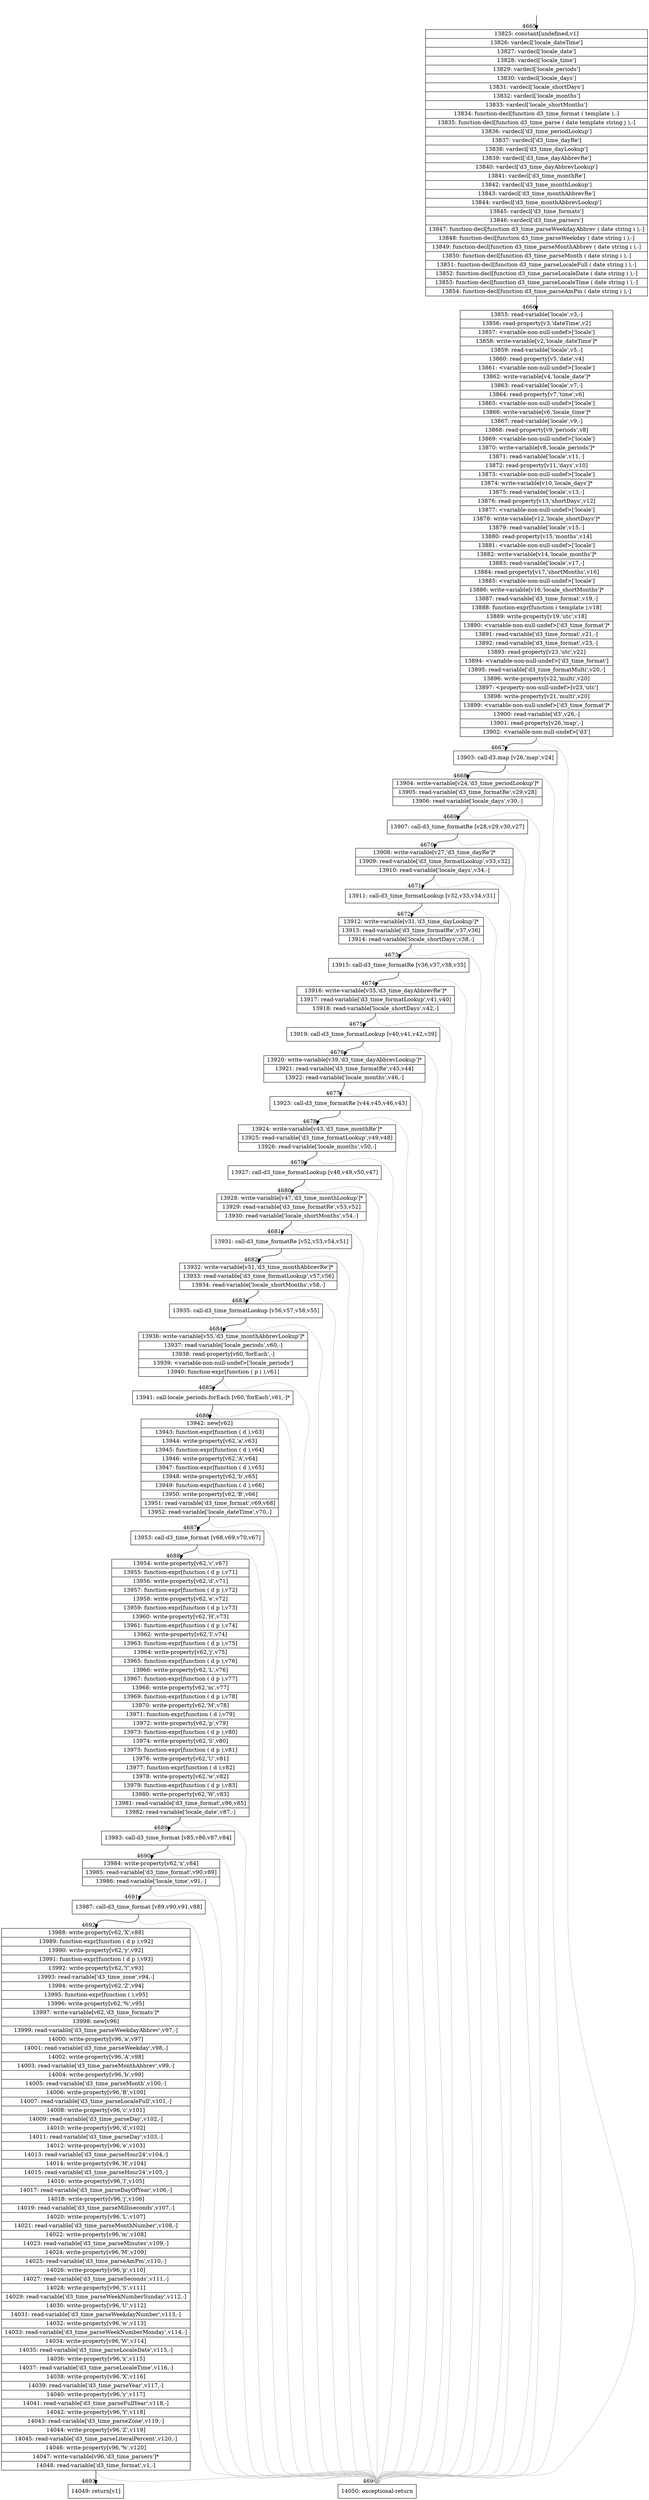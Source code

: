 digraph {
rankdir="TD"
BB_entry402[shape=none,label=""];
BB_entry402 -> BB4665 [tailport=s, headport=n, headlabel="    4665"]
BB4665 [shape=record label="{13825: constant[undefined,v1]|13826: vardecl['locale_dateTime']|13827: vardecl['locale_date']|13828: vardecl['locale_time']|13829: vardecl['locale_periods']|13830: vardecl['locale_days']|13831: vardecl['locale_shortDays']|13832: vardecl['locale_months']|13833: vardecl['locale_shortMonths']|13834: function-decl[function d3_time_format ( template ),-]|13835: function-decl[function d3_time_parse ( date template string j ),-]|13836: vardecl['d3_time_periodLookup']|13837: vardecl['d3_time_dayRe']|13838: vardecl['d3_time_dayLookup']|13839: vardecl['d3_time_dayAbbrevRe']|13840: vardecl['d3_time_dayAbbrevLookup']|13841: vardecl['d3_time_monthRe']|13842: vardecl['d3_time_monthLookup']|13843: vardecl['d3_time_monthAbbrevRe']|13844: vardecl['d3_time_monthAbbrevLookup']|13845: vardecl['d3_time_formats']|13846: vardecl['d3_time_parsers']|13847: function-decl[function d3_time_parseWeekdayAbbrev ( date string i ),-]|13848: function-decl[function d3_time_parseWeekday ( date string i ),-]|13849: function-decl[function d3_time_parseMonthAbbrev ( date string i ),-]|13850: function-decl[function d3_time_parseMonth ( date string i ),-]|13851: function-decl[function d3_time_parseLocaleFull ( date string i ),-]|13852: function-decl[function d3_time_parseLocaleDate ( date string i ),-]|13853: function-decl[function d3_time_parseLocaleTime ( date string i ),-]|13854: function-decl[function d3_time_parseAmPm ( date string i ),-]}" ] 
BB4665 -> BB4666 [tailport=s, headport=n, headlabel="      4666"]
BB4666 [shape=record label="{13855: read-variable['locale',v3,-]|13856: read-property[v3,'dateTime',v2]|13857: \<variable-non-null-undef\>['locale']|13858: write-variable[v2,'locale_dateTime']*|13859: read-variable['locale',v5,-]|13860: read-property[v5,'date',v4]|13861: \<variable-non-null-undef\>['locale']|13862: write-variable[v4,'locale_date']*|13863: read-variable['locale',v7,-]|13864: read-property[v7,'time',v6]|13865: \<variable-non-null-undef\>['locale']|13866: write-variable[v6,'locale_time']*|13867: read-variable['locale',v9,-]|13868: read-property[v9,'periods',v8]|13869: \<variable-non-null-undef\>['locale']|13870: write-variable[v8,'locale_periods']*|13871: read-variable['locale',v11,-]|13872: read-property[v11,'days',v10]|13873: \<variable-non-null-undef\>['locale']|13874: write-variable[v10,'locale_days']*|13875: read-variable['locale',v13,-]|13876: read-property[v13,'shortDays',v12]|13877: \<variable-non-null-undef\>['locale']|13878: write-variable[v12,'locale_shortDays']*|13879: read-variable['locale',v15,-]|13880: read-property[v15,'months',v14]|13881: \<variable-non-null-undef\>['locale']|13882: write-variable[v14,'locale_months']*|13883: read-variable['locale',v17,-]|13884: read-property[v17,'shortMonths',v16]|13885: \<variable-non-null-undef\>['locale']|13886: write-variable[v16,'locale_shortMonths']*|13887: read-variable['d3_time_format',v19,-]|13888: function-expr[function ( template ),v18]|13889: write-property[v19,'utc',v18]|13890: \<variable-non-null-undef\>['d3_time_format']*|13891: read-variable['d3_time_format',v21,-]|13892: read-variable['d3_time_format',v23,-]|13893: read-property[v23,'utc',v22]|13894: \<variable-non-null-undef\>['d3_time_format']|13895: read-variable['d3_time_formatMulti',v20,-]|13896: write-property[v22,'multi',v20]|13897: \<property-non-null-undef\>[v23,'utc']|13898: write-property[v21,'multi',v20]|13899: \<variable-non-null-undef\>['d3_time_format']*|13900: read-variable['d3',v26,-]|13901: read-property[v26,'map',-]|13902: \<variable-non-null-undef\>['d3']}" ] 
BB4666 -> BB4667 [tailport=s, headport=n, headlabel="      4667"]
BB4666 -> BB4694 [tailport=s, headport=n, color=gray, headlabel="      4694"]
BB4667 [shape=record label="{13903: call-d3.map [v26,'map',v24]}" ] 
BB4667 -> BB4668 [tailport=s, headport=n, headlabel="      4668"]
BB4667 -> BB4694 [tailport=s, headport=n, color=gray]
BB4668 [shape=record label="{13904: write-variable[v24,'d3_time_periodLookup']*|13905: read-variable['d3_time_formatRe',v29,v28]|13906: read-variable['locale_days',v30,-]}" ] 
BB4668 -> BB4669 [tailport=s, headport=n, headlabel="      4669"]
BB4668 -> BB4694 [tailport=s, headport=n, color=gray]
BB4669 [shape=record label="{13907: call-d3_time_formatRe [v28,v29,v30,v27]}" ] 
BB4669 -> BB4670 [tailport=s, headport=n, headlabel="      4670"]
BB4669 -> BB4694 [tailport=s, headport=n, color=gray]
BB4670 [shape=record label="{13908: write-variable[v27,'d3_time_dayRe']*|13909: read-variable['d3_time_formatLookup',v33,v32]|13910: read-variable['locale_days',v34,-]}" ] 
BB4670 -> BB4671 [tailport=s, headport=n, headlabel="      4671"]
BB4670 -> BB4694 [tailport=s, headport=n, color=gray]
BB4671 [shape=record label="{13911: call-d3_time_formatLookup [v32,v33,v34,v31]}" ] 
BB4671 -> BB4672 [tailport=s, headport=n, headlabel="      4672"]
BB4671 -> BB4694 [tailport=s, headport=n, color=gray]
BB4672 [shape=record label="{13912: write-variable[v31,'d3_time_dayLookup']*|13913: read-variable['d3_time_formatRe',v37,v36]|13914: read-variable['locale_shortDays',v38,-]}" ] 
BB4672 -> BB4673 [tailport=s, headport=n, headlabel="      4673"]
BB4672 -> BB4694 [tailport=s, headport=n, color=gray]
BB4673 [shape=record label="{13915: call-d3_time_formatRe [v36,v37,v38,v35]}" ] 
BB4673 -> BB4674 [tailport=s, headport=n, headlabel="      4674"]
BB4673 -> BB4694 [tailport=s, headport=n, color=gray]
BB4674 [shape=record label="{13916: write-variable[v35,'d3_time_dayAbbrevRe']*|13917: read-variable['d3_time_formatLookup',v41,v40]|13918: read-variable['locale_shortDays',v42,-]}" ] 
BB4674 -> BB4675 [tailport=s, headport=n, headlabel="      4675"]
BB4674 -> BB4694 [tailport=s, headport=n, color=gray]
BB4675 [shape=record label="{13919: call-d3_time_formatLookup [v40,v41,v42,v39]}" ] 
BB4675 -> BB4676 [tailport=s, headport=n, headlabel="      4676"]
BB4675 -> BB4694 [tailport=s, headport=n, color=gray]
BB4676 [shape=record label="{13920: write-variable[v39,'d3_time_dayAbbrevLookup']*|13921: read-variable['d3_time_formatRe',v45,v44]|13922: read-variable['locale_months',v46,-]}" ] 
BB4676 -> BB4677 [tailport=s, headport=n, headlabel="      4677"]
BB4676 -> BB4694 [tailport=s, headport=n, color=gray]
BB4677 [shape=record label="{13923: call-d3_time_formatRe [v44,v45,v46,v43]}" ] 
BB4677 -> BB4678 [tailport=s, headport=n, headlabel="      4678"]
BB4677 -> BB4694 [tailport=s, headport=n, color=gray]
BB4678 [shape=record label="{13924: write-variable[v43,'d3_time_monthRe']*|13925: read-variable['d3_time_formatLookup',v49,v48]|13926: read-variable['locale_months',v50,-]}" ] 
BB4678 -> BB4679 [tailport=s, headport=n, headlabel="      4679"]
BB4678 -> BB4694 [tailport=s, headport=n, color=gray]
BB4679 [shape=record label="{13927: call-d3_time_formatLookup [v48,v49,v50,v47]}" ] 
BB4679 -> BB4680 [tailport=s, headport=n, headlabel="      4680"]
BB4679 -> BB4694 [tailport=s, headport=n, color=gray]
BB4680 [shape=record label="{13928: write-variable[v47,'d3_time_monthLookup']*|13929: read-variable['d3_time_formatRe',v53,v52]|13930: read-variable['locale_shortMonths',v54,-]}" ] 
BB4680 -> BB4681 [tailport=s, headport=n, headlabel="      4681"]
BB4680 -> BB4694 [tailport=s, headport=n, color=gray]
BB4681 [shape=record label="{13931: call-d3_time_formatRe [v52,v53,v54,v51]}" ] 
BB4681 -> BB4682 [tailport=s, headport=n, headlabel="      4682"]
BB4681 -> BB4694 [tailport=s, headport=n, color=gray]
BB4682 [shape=record label="{13932: write-variable[v51,'d3_time_monthAbbrevRe']*|13933: read-variable['d3_time_formatLookup',v57,v56]|13934: read-variable['locale_shortMonths',v58,-]}" ] 
BB4682 -> BB4683 [tailport=s, headport=n, headlabel="      4683"]
BB4682 -> BB4694 [tailport=s, headport=n, color=gray]
BB4683 [shape=record label="{13935: call-d3_time_formatLookup [v56,v57,v58,v55]}" ] 
BB4683 -> BB4684 [tailport=s, headport=n, headlabel="      4684"]
BB4683 -> BB4694 [tailport=s, headport=n, color=gray]
BB4684 [shape=record label="{13936: write-variable[v55,'d3_time_monthAbbrevLookup']*|13937: read-variable['locale_periods',v60,-]|13938: read-property[v60,'forEach',-]|13939: \<variable-non-null-undef\>['locale_periods']|13940: function-expr[function ( p i ),v61]}" ] 
BB4684 -> BB4685 [tailport=s, headport=n, headlabel="      4685"]
BB4684 -> BB4694 [tailport=s, headport=n, color=gray]
BB4685 [shape=record label="{13941: call-locale_periods.forEach [v60,'forEach',v61,-]*}" ] 
BB4685 -> BB4686 [tailport=s, headport=n, headlabel="      4686"]
BB4685 -> BB4694 [tailport=s, headport=n, color=gray]
BB4686 [shape=record label="{13942: new[v62]|13943: function-expr[function ( d ),v63]|13944: write-property[v62,'a',v63]|13945: function-expr[function ( d ),v64]|13946: write-property[v62,'A',v64]|13947: function-expr[function ( d ),v65]|13948: write-property[v62,'b',v65]|13949: function-expr[function ( d ),v66]|13950: write-property[v62,'B',v66]|13951: read-variable['d3_time_format',v69,v68]|13952: read-variable['locale_dateTime',v70,-]}" ] 
BB4686 -> BB4687 [tailport=s, headport=n, headlabel="      4687"]
BB4686 -> BB4694 [tailport=s, headport=n, color=gray]
BB4687 [shape=record label="{13953: call-d3_time_format [v68,v69,v70,v67]}" ] 
BB4687 -> BB4688 [tailport=s, headport=n, headlabel="      4688"]
BB4687 -> BB4694 [tailport=s, headport=n, color=gray]
BB4688 [shape=record label="{13954: write-property[v62,'c',v67]|13955: function-expr[function ( d p ),v71]|13956: write-property[v62,'d',v71]|13957: function-expr[function ( d p ),v72]|13958: write-property[v62,'e',v72]|13959: function-expr[function ( d p ),v73]|13960: write-property[v62,'H',v73]|13961: function-expr[function ( d p ),v74]|13962: write-property[v62,'I',v74]|13963: function-expr[function ( d p ),v75]|13964: write-property[v62,'j',v75]|13965: function-expr[function ( d p ),v76]|13966: write-property[v62,'L',v76]|13967: function-expr[function ( d p ),v77]|13968: write-property[v62,'m',v77]|13969: function-expr[function ( d p ),v78]|13970: write-property[v62,'M',v78]|13971: function-expr[function ( d ),v79]|13972: write-property[v62,'p',v79]|13973: function-expr[function ( d p ),v80]|13974: write-property[v62,'S',v80]|13975: function-expr[function ( d p ),v81]|13976: write-property[v62,'U',v81]|13977: function-expr[function ( d ),v82]|13978: write-property[v62,'w',v82]|13979: function-expr[function ( d p ),v83]|13980: write-property[v62,'W',v83]|13981: read-variable['d3_time_format',v86,v85]|13982: read-variable['locale_date',v87,-]}" ] 
BB4688 -> BB4689 [tailport=s, headport=n, headlabel="      4689"]
BB4688 -> BB4694 [tailport=s, headport=n, color=gray]
BB4689 [shape=record label="{13983: call-d3_time_format [v85,v86,v87,v84]}" ] 
BB4689 -> BB4690 [tailport=s, headport=n, headlabel="      4690"]
BB4689 -> BB4694 [tailport=s, headport=n, color=gray]
BB4690 [shape=record label="{13984: write-property[v62,'x',v84]|13985: read-variable['d3_time_format',v90,v89]|13986: read-variable['locale_time',v91,-]}" ] 
BB4690 -> BB4691 [tailport=s, headport=n, headlabel="      4691"]
BB4690 -> BB4694 [tailport=s, headport=n, color=gray]
BB4691 [shape=record label="{13987: call-d3_time_format [v89,v90,v91,v88]}" ] 
BB4691 -> BB4692 [tailport=s, headport=n, headlabel="      4692"]
BB4691 -> BB4694 [tailport=s, headport=n, color=gray]
BB4692 [shape=record label="{13988: write-property[v62,'X',v88]|13989: function-expr[function ( d p ),v92]|13990: write-property[v62,'y',v92]|13991: function-expr[function ( d p ),v93]|13992: write-property[v62,'Y',v93]|13993: read-variable['d3_time_zone',v94,-]|13994: write-property[v62,'Z',v94]|13995: function-expr[function ( ),v95]|13996: write-property[v62,'%',v95]|13997: write-variable[v62,'d3_time_formats']*|13998: new[v96]|13999: read-variable['d3_time_parseWeekdayAbbrev',v97,-]|14000: write-property[v96,'a',v97]|14001: read-variable['d3_time_parseWeekday',v98,-]|14002: write-property[v96,'A',v98]|14003: read-variable['d3_time_parseMonthAbbrev',v99,-]|14004: write-property[v96,'b',v99]|14005: read-variable['d3_time_parseMonth',v100,-]|14006: write-property[v96,'B',v100]|14007: read-variable['d3_time_parseLocaleFull',v101,-]|14008: write-property[v96,'c',v101]|14009: read-variable['d3_time_parseDay',v102,-]|14010: write-property[v96,'d',v102]|14011: read-variable['d3_time_parseDay',v103,-]|14012: write-property[v96,'e',v103]|14013: read-variable['d3_time_parseHour24',v104,-]|14014: write-property[v96,'H',v104]|14015: read-variable['d3_time_parseHour24',v105,-]|14016: write-property[v96,'I',v105]|14017: read-variable['d3_time_parseDayOfYear',v106,-]|14018: write-property[v96,'j',v106]|14019: read-variable['d3_time_parseMilliseconds',v107,-]|14020: write-property[v96,'L',v107]|14021: read-variable['d3_time_parseMonthNumber',v108,-]|14022: write-property[v96,'m',v108]|14023: read-variable['d3_time_parseMinutes',v109,-]|14024: write-property[v96,'M',v109]|14025: read-variable['d3_time_parseAmPm',v110,-]|14026: write-property[v96,'p',v110]|14027: read-variable['d3_time_parseSeconds',v111,-]|14028: write-property[v96,'S',v111]|14029: read-variable['d3_time_parseWeekNumberSunday',v112,-]|14030: write-property[v96,'U',v112]|14031: read-variable['d3_time_parseWeekdayNumber',v113,-]|14032: write-property[v96,'w',v113]|14033: read-variable['d3_time_parseWeekNumberMonday',v114,-]|14034: write-property[v96,'W',v114]|14035: read-variable['d3_time_parseLocaleDate',v115,-]|14036: write-property[v96,'x',v115]|14037: read-variable['d3_time_parseLocaleTime',v116,-]|14038: write-property[v96,'X',v116]|14039: read-variable['d3_time_parseYear',v117,-]|14040: write-property[v96,'y',v117]|14041: read-variable['d3_time_parseFullYear',v118,-]|14042: write-property[v96,'Y',v118]|14043: read-variable['d3_time_parseZone',v119,-]|14044: write-property[v96,'Z',v119]|14045: read-variable['d3_time_parseLiteralPercent',v120,-]|14046: write-property[v96,'%',v120]|14047: write-variable[v96,'d3_time_parsers']*|14048: read-variable['d3_time_format',v1,-]}" ] 
BB4692 -> BB4693 [tailport=s, headport=n, headlabel="      4693"]
BB4692 -> BB4694 [tailport=s, headport=n, color=gray]
BB4693 [shape=record label="{14049: return[v1]}" ] 
BB4694 [shape=record label="{14050: exceptional-return}" ] 
//#$~ 2718
}
